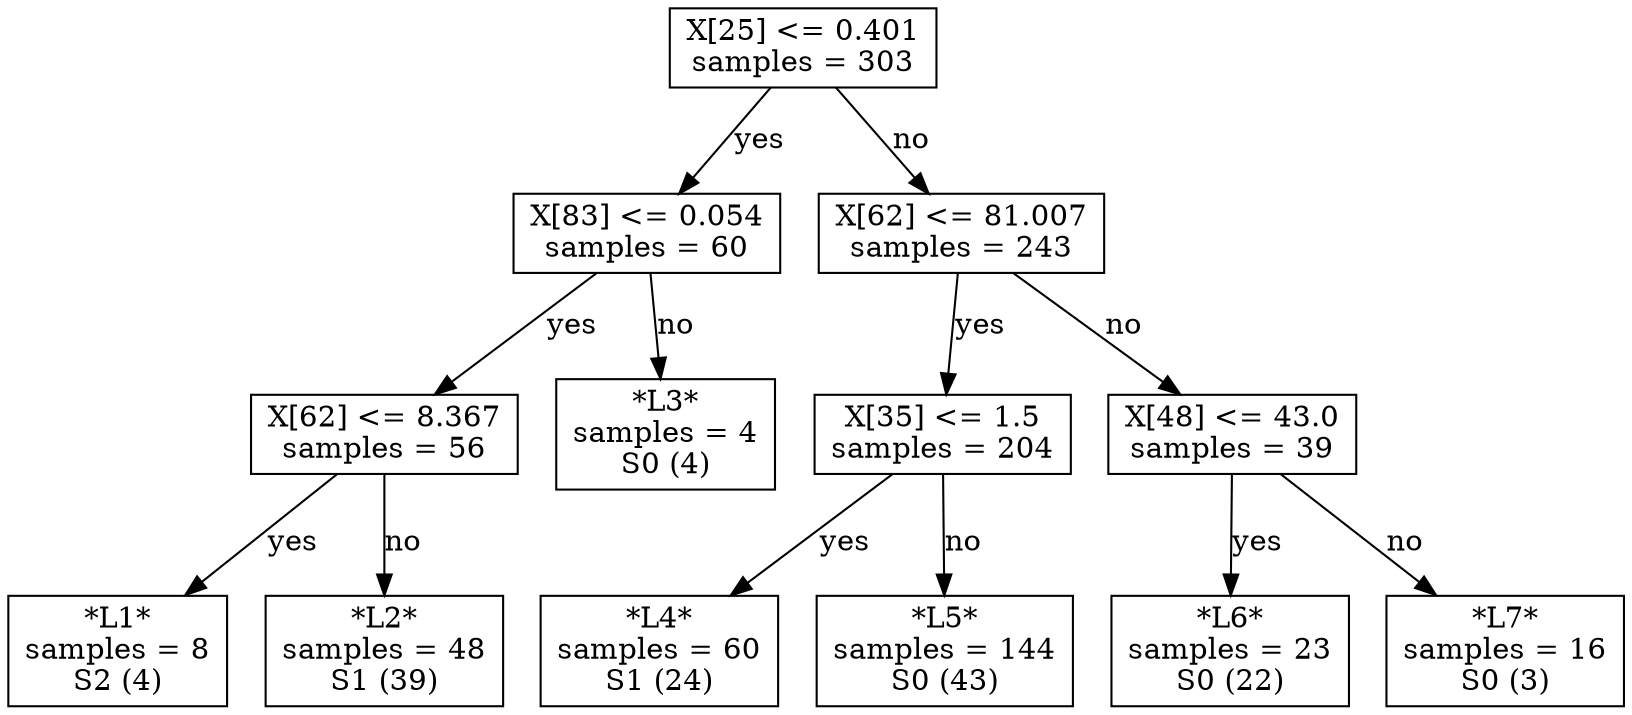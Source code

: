 digraph Tree {
node [shape=box] ;
0 [label="X[25] <= 0.401\nsamples = 303\n"] ;
1 [label="X[83] <= 0.054\nsamples = 60\n"] ;
0 -> 1 [label="yes"];
2 [label="X[62] <= 8.367\nsamples = 56\n"] ;
1 -> 2 [label="yes"];
3 [label="*L1*\nsamples = 8\nS2 (4)\n"] ;
2 -> 3 [label="yes"];
4 [label="*L2*\nsamples = 48\nS1 (39)\n"] ;
2 -> 4 [label="no"];
5 [label="*L3*\nsamples = 4\nS0 (4)\n"] ;
1 -> 5 [label="no"];
6 [label="X[62] <= 81.007\nsamples = 243\n"] ;
0 -> 6 [label="no"];
7 [label="X[35] <= 1.5\nsamples = 204\n"] ;
6 -> 7 [label="yes"];
8 [label="*L4*\nsamples = 60\nS1 (24)\n"] ;
7 -> 8 [label="yes"];
9 [label="*L5*\nsamples = 144\nS0 (43)\n"] ;
7 -> 9 [label="no"];
10 [label="X[48] <= 43.0\nsamples = 39\n"] ;
6 -> 10 [label="no"];
11 [label="*L6*\nsamples = 23\nS0 (22)\n"] ;
10 -> 11 [label="yes"];
12 [label="*L7*\nsamples = 16\nS0 (3)\n"] ;
10 -> 12 [label="no"];
}
